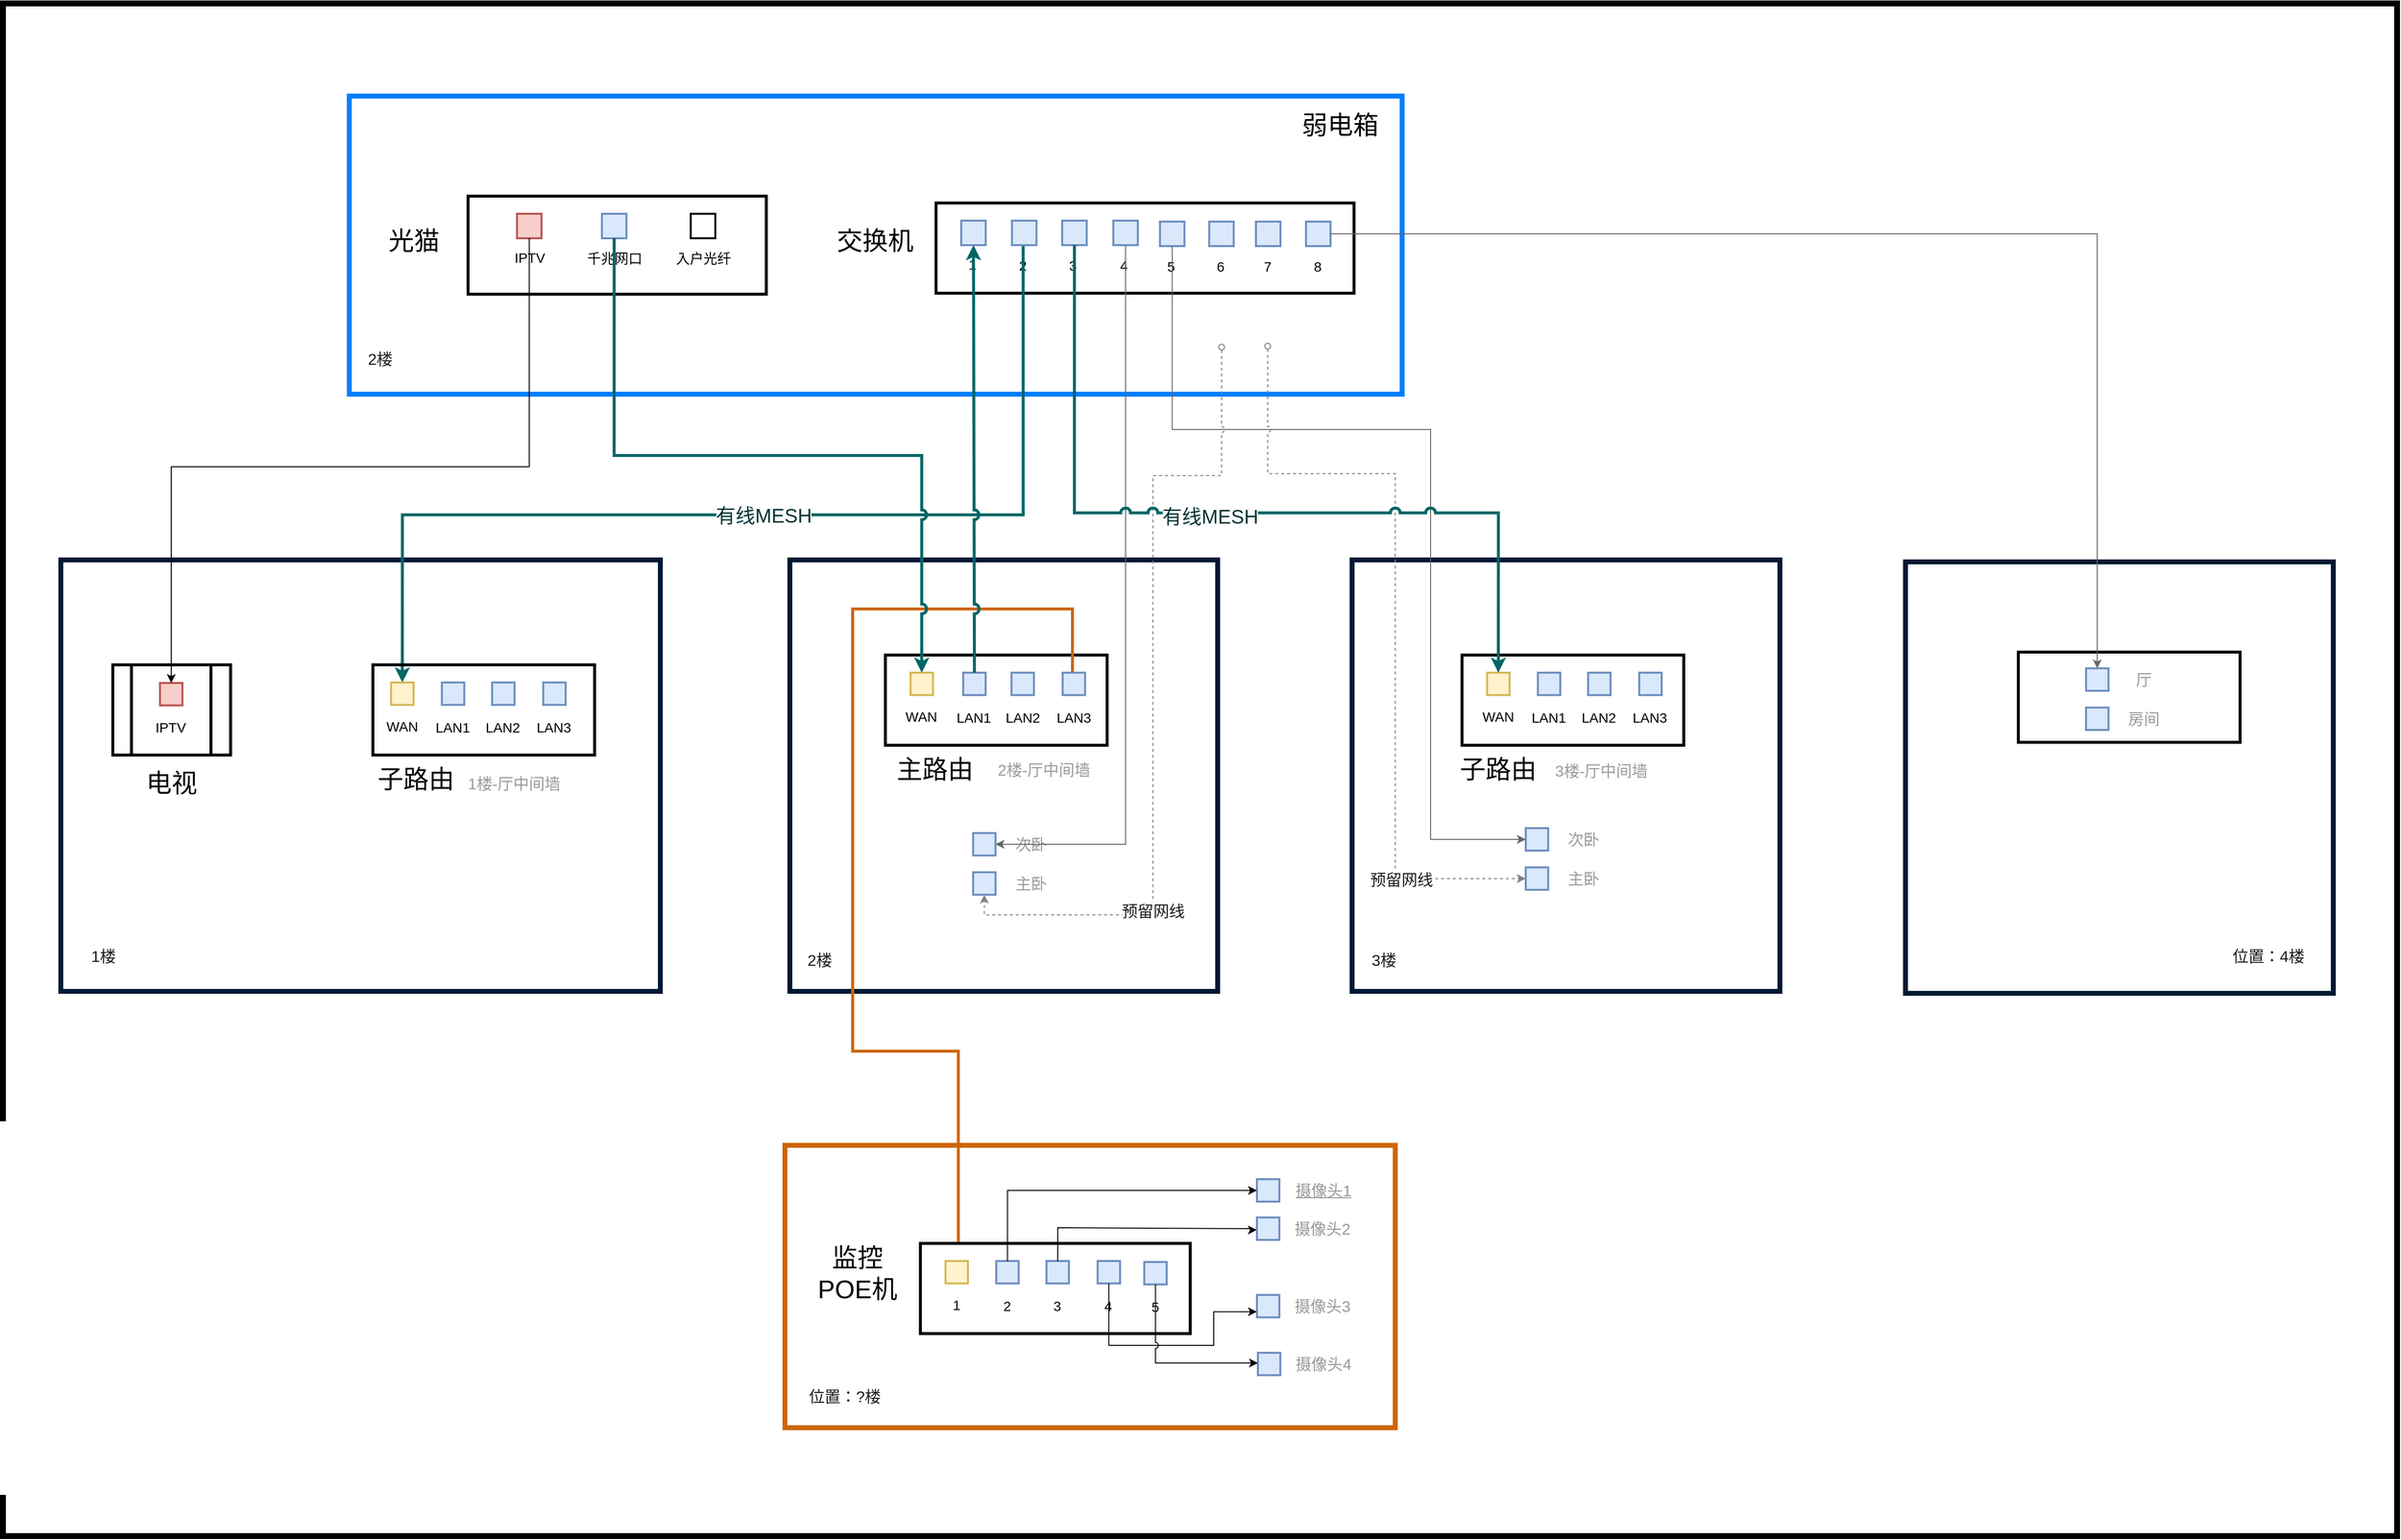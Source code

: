 <mxfile version="20.2.3" type="github">
  <diagram id="yOePpK0WHS5oM-WCneks" name="第 1 页">
    <mxGraphModel dx="2423" dy="1463" grid="0" gridSize="10" guides="1" tooltips="1" connect="1" arrows="1" fold="1" page="1" pageScale="1" pageWidth="827" pageHeight="583" background="#ffffff" math="0" shadow="0">
      <root>
        <mxCell id="0" />
        <mxCell id="1" parent="0" />
        <mxCell id="fRBaL_yvvA3dBaxHRLd4-285" value="" style="rounded=0;whiteSpace=wrap;html=1;labelBackgroundColor=none;fontSize=20;fontColor=#1A1A1A;strokeColor=#000000;strokeWidth=6;fillColor=none;" vertex="1" parent="1">
          <mxGeometry x="157" y="59.5" width="2440" height="1563" as="geometry" />
        </mxCell>
        <mxCell id="fRBaL_yvvA3dBaxHRLd4-220" value="" style="rounded=0;whiteSpace=wrap;html=1;labelBackgroundColor=none;fontSize=16;strokeColor=#CC6600;strokeWidth=5;fillColor=none;" vertex="1" parent="1">
          <mxGeometry x="954" y="1224" width="622" height="288" as="geometry" />
        </mxCell>
        <mxCell id="fRBaL_yvvA3dBaxHRLd4-265" value="" style="rounded=0;whiteSpace=wrap;html=1;labelBackgroundColor=none;fontSize=16;fontColor=#1A1A1A;strokeColor=#001933;strokeWidth=5;fillColor=none;" vertex="1" parent="1">
          <mxGeometry x="216" y="627" width="611" height="440" as="geometry" />
        </mxCell>
        <mxCell id="fRBaL_yvvA3dBaxHRLd4-22" value="" style="rounded=0;whiteSpace=wrap;html=1;container=0;strokeWidth=3;fillColor=none;" vertex="1" parent="1">
          <mxGeometry x="1056.34" y="724" width="226" height="92" as="geometry" />
        </mxCell>
        <mxCell id="fRBaL_yvvA3dBaxHRLd4-267" value="" style="rounded=0;whiteSpace=wrap;html=1;labelBackgroundColor=none;fontSize=16;fontColor=#1A1A1A;strokeColor=#001933;strokeWidth=5;fillColor=none;" vertex="1" parent="1">
          <mxGeometry x="1532" y="627" width="436" height="440" as="geometry" />
        </mxCell>
        <mxCell id="fRBaL_yvvA3dBaxHRLd4-266" value="" style="rounded=0;whiteSpace=wrap;html=1;labelBackgroundColor=none;fontSize=16;fontColor=#1A1A1A;strokeColor=#001933;strokeWidth=5;fillColor=none;" vertex="1" parent="1">
          <mxGeometry x="959" y="627" width="436" height="440" as="geometry" />
        </mxCell>
        <mxCell id="fRBaL_yvvA3dBaxHRLd4-268" value="" style="rounded=0;whiteSpace=wrap;html=1;labelBackgroundColor=none;fontSize=16;fontColor=#1A1A1A;strokeColor=#001933;strokeWidth=5;fillColor=none;" vertex="1" parent="1">
          <mxGeometry x="2096" y="629" width="436" height="440" as="geometry" />
        </mxCell>
        <mxCell id="fRBaL_yvvA3dBaxHRLd4-231" value="" style="rounded=0;whiteSpace=wrap;html=1;container=0;strokeWidth=3;fontStyle=4;fillColor=none;" vertex="1" parent="1">
          <mxGeometry x="2211" y="721" width="226" height="92" as="geometry" />
        </mxCell>
        <mxCell id="fRBaL_yvvA3dBaxHRLd4-1" value="" style="rounded=0;whiteSpace=wrap;html=1;fontSize=32;strokeWidth=5;strokeColor=#007FFF;container=0;" vertex="1" parent="1">
          <mxGeometry x="510" y="154" width="1073" height="304" as="geometry" />
        </mxCell>
        <mxCell id="fRBaL_yvvA3dBaxHRLd4-18" value="光猫" style="text;html=1;strokeColor=none;fillColor=none;align=center;verticalAlign=middle;whiteSpace=wrap;rounded=0;fontSize=26;" vertex="1" parent="1">
          <mxGeometry x="546" y="287" width="60" height="30" as="geometry" />
        </mxCell>
        <mxCell id="fRBaL_yvvA3dBaxHRLd4-19" value="" style="group;strokeWidth=3;" vertex="1" connectable="0" parent="1">
          <mxGeometry x="631" y="256" width="304" height="100" as="geometry" />
        </mxCell>
        <mxCell id="fRBaL_yvvA3dBaxHRLd4-13" value="" style="rounded=0;whiteSpace=wrap;html=1;strokeWidth=3;" vertex="1" parent="fRBaL_yvvA3dBaxHRLd4-19">
          <mxGeometry width="304" height="100" as="geometry" />
        </mxCell>
        <mxCell id="fRBaL_yvvA3dBaxHRLd4-17" value="" style="group" vertex="1" connectable="0" parent="fRBaL_yvvA3dBaxHRLd4-19">
          <mxGeometry x="18.56" y="18" width="87.65" height="65" as="geometry" />
        </mxCell>
        <mxCell id="fRBaL_yvvA3dBaxHRLd4-2" value="" style="whiteSpace=wrap;html=1;aspect=fixed;fillColor=#f8cecc;strokeColor=#b85450;strokeWidth=2;" vertex="1" parent="fRBaL_yvvA3dBaxHRLd4-17">
          <mxGeometry x="31.326" width="25" height="25" as="geometry" />
        </mxCell>
        <mxCell id="fRBaL_yvvA3dBaxHRLd4-4" value="&lt;font style=&quot;font-size: 14px;&quot;&gt;IPTV&lt;/font&gt;" style="text;html=1;strokeColor=none;fillColor=none;align=center;verticalAlign=middle;whiteSpace=wrap;rounded=0;" vertex="1" parent="fRBaL_yvvA3dBaxHRLd4-17">
          <mxGeometry y="25" width="87.65" height="40" as="geometry" />
        </mxCell>
        <mxCell id="fRBaL_yvvA3dBaxHRLd4-16" value="" style="group" vertex="1" connectable="0" parent="fRBaL_yvvA3dBaxHRLd4-19">
          <mxGeometry x="98.56" y="18" width="100.74" height="66" as="geometry" />
        </mxCell>
        <mxCell id="fRBaL_yvvA3dBaxHRLd4-5" value="&lt;font style=&quot;font-size: 14px;&quot;&gt;千兆网口&lt;/font&gt;" style="text;html=1;strokeColor=none;fillColor=none;align=center;verticalAlign=middle;whiteSpace=wrap;rounded=0;" vertex="1" parent="fRBaL_yvvA3dBaxHRLd4-16">
          <mxGeometry y="26" width="100.74" height="40" as="geometry" />
        </mxCell>
        <mxCell id="fRBaL_yvvA3dBaxHRLd4-3" value="" style="whiteSpace=wrap;html=1;aspect=fixed;fillColor=#dae8fc;strokeColor=#6c8ebf;strokeWidth=2;" vertex="1" parent="fRBaL_yvvA3dBaxHRLd4-16">
          <mxGeometry x="37.867" width="25" height="25" as="geometry" />
        </mxCell>
        <mxCell id="fRBaL_yvvA3dBaxHRLd4-15" value="" style="group" vertex="1" connectable="0" parent="fRBaL_yvvA3dBaxHRLd4-19">
          <mxGeometry x="193.56" y="18" width="91.87" height="69" as="geometry" />
        </mxCell>
        <mxCell id="fRBaL_yvvA3dBaxHRLd4-7" value="" style="whiteSpace=wrap;html=1;aspect=fixed;strokeWidth=2;" vertex="1" parent="fRBaL_yvvA3dBaxHRLd4-15">
          <mxGeometry x="33.439" width="25" height="25" as="geometry" />
        </mxCell>
        <mxCell id="fRBaL_yvvA3dBaxHRLd4-8" value="&lt;font style=&quot;font-size: 14px;&quot;&gt;入户光纤&lt;/font&gt;" style="text;html=1;strokeColor=none;fillColor=none;align=center;verticalAlign=middle;whiteSpace=wrap;rounded=0;" vertex="1" parent="fRBaL_yvvA3dBaxHRLd4-15">
          <mxGeometry y="26" width="91.87" height="40" as="geometry" />
        </mxCell>
        <mxCell id="fRBaL_yvvA3dBaxHRLd4-67" value="弱电箱" style="text;html=1;strokeColor=none;fillColor=none;align=center;verticalAlign=middle;whiteSpace=wrap;rounded=0;fontSize=26;" vertex="1" parent="1">
          <mxGeometry x="1475" y="169" width="90" height="30" as="geometry" />
        </mxCell>
        <mxCell id="fRBaL_yvvA3dBaxHRLd4-85" value="" style="group" vertex="1" connectable="0" parent="1">
          <mxGeometry x="269" y="734" width="120" height="92" as="geometry" />
        </mxCell>
        <mxCell id="fRBaL_yvvA3dBaxHRLd4-69" value="" style="rounded=0;whiteSpace=wrap;html=1;container=0;strokeWidth=3;fillColor=none;" vertex="1" parent="fRBaL_yvvA3dBaxHRLd4-85">
          <mxGeometry width="120" height="92" as="geometry" />
        </mxCell>
        <mxCell id="fRBaL_yvvA3dBaxHRLd4-83" value="" style="rounded=0;whiteSpace=wrap;html=1;container=0;strokeWidth=3;fillColor=none;" vertex="1" parent="fRBaL_yvvA3dBaxHRLd4-85">
          <mxGeometry x="19" width="81" height="92" as="geometry" />
        </mxCell>
        <mxCell id="fRBaL_yvvA3dBaxHRLd4-70" value="" style="group" vertex="1" connectable="0" parent="fRBaL_yvvA3dBaxHRLd4-85">
          <mxGeometry x="34.457" y="18.5" width="50.086" height="65" as="geometry" />
        </mxCell>
        <mxCell id="fRBaL_yvvA3dBaxHRLd4-71" value="" style="whiteSpace=wrap;html=1;aspect=fixed;fillColor=#f8cecc;strokeColor=#b85450;strokeWidth=2;" vertex="1" parent="fRBaL_yvvA3dBaxHRLd4-70">
          <mxGeometry x="13.613" width="22.862" height="22.862" as="geometry" />
        </mxCell>
        <mxCell id="fRBaL_yvvA3dBaxHRLd4-72" value="&lt;font style=&quot;font-size: 14px;&quot;&gt;IPTV&lt;/font&gt;" style="text;html=1;strokeColor=none;fillColor=none;align=center;verticalAlign=middle;whiteSpace=wrap;rounded=0;" vertex="1" parent="fRBaL_yvvA3dBaxHRLd4-70">
          <mxGeometry y="25" width="50.086" height="40" as="geometry" />
        </mxCell>
        <mxCell id="fRBaL_yvvA3dBaxHRLd4-87" value="电视" style="text;html=1;strokeColor=none;fillColor=none;align=center;verticalAlign=middle;whiteSpace=wrap;rounded=0;fontSize=26;" vertex="1" parent="1">
          <mxGeometry x="284" y="840" width="90" height="30" as="geometry" />
        </mxCell>
        <mxCell id="fRBaL_yvvA3dBaxHRLd4-89" value="主路由" style="text;html=1;strokeColor=none;fillColor=none;align=center;verticalAlign=middle;whiteSpace=wrap;rounded=0;fontSize=26;" vertex="1" parent="1">
          <mxGeometry x="1062" y="826" width="90" height="30" as="geometry" />
        </mxCell>
        <mxCell id="fRBaL_yvvA3dBaxHRLd4-90" value="2楼-厅中间墙" style="text;html=1;strokeColor=none;fillColor=none;align=center;verticalAlign=middle;whiteSpace=wrap;rounded=0;fontSize=16;fontColor=#999999;" vertex="1" parent="1">
          <mxGeometry x="1162.6" y="826" width="110" height="30" as="geometry" />
        </mxCell>
        <mxCell id="fRBaL_yvvA3dBaxHRLd4-139" value="2楼" style="text;fontSize=16;fontColor=#1A1A1A;verticalAlign=middle;align=left;whiteSpace=wrap;html=1;labelBackgroundColor=none;" vertex="1" parent="1">
          <mxGeometry x="975.005" y="1014" width="106" height="41" as="geometry" />
        </mxCell>
        <mxCell id="fRBaL_yvvA3dBaxHRLd4-145" value="1楼" style="text;fontSize=16;fontColor=#1A1A1A;verticalAlign=middle;align=left;whiteSpace=wrap;html=1;labelBackgroundColor=none;" vertex="1" parent="1">
          <mxGeometry x="244.995" y="1010" width="106" height="41" as="geometry" />
        </mxCell>
        <mxCell id="fRBaL_yvvA3dBaxHRLd4-146" value="位置：4楼" style="text;fontSize=16;fontColor=#1A1A1A;verticalAlign=middle;align=center;whiteSpace=wrap;html=1;labelBackgroundColor=none;" vertex="1" parent="1">
          <mxGeometry x="2412.995" y="1010" width="106" height="41" as="geometry" />
        </mxCell>
        <mxCell id="fRBaL_yvvA3dBaxHRLd4-148" value="" style="group" vertex="1" connectable="0" parent="1">
          <mxGeometry x="1145.76" y="902" width="84.0" height="70" as="geometry" />
        </mxCell>
        <mxCell id="fRBaL_yvvA3dBaxHRLd4-141" value="" style="group" vertex="1" connectable="0" parent="fRBaL_yvvA3dBaxHRLd4-148">
          <mxGeometry width="84.0" height="30" as="geometry" />
        </mxCell>
        <mxCell id="fRBaL_yvvA3dBaxHRLd4-91" value="次卧" style="text;html=1;strokeColor=none;fillColor=none;align=center;verticalAlign=middle;whiteSpace=wrap;rounded=0;fontSize=16;fontColor=#999999;" vertex="1" parent="fRBaL_yvvA3dBaxHRLd4-141">
          <mxGeometry x="34.0" width="50" height="30" as="geometry" />
        </mxCell>
        <mxCell id="fRBaL_yvvA3dBaxHRLd4-93" value="" style="whiteSpace=wrap;html=1;aspect=fixed;fillColor=#dae8fc;strokeColor=#6c8ebf;strokeWidth=2;" vertex="1" parent="fRBaL_yvvA3dBaxHRLd4-141">
          <mxGeometry y="3.57" width="22.862" height="22.862" as="geometry" />
        </mxCell>
        <mxCell id="fRBaL_yvvA3dBaxHRLd4-142" value="" style="group" vertex="1" connectable="0" parent="fRBaL_yvvA3dBaxHRLd4-148">
          <mxGeometry y="40" width="84.0" height="30" as="geometry" />
        </mxCell>
        <mxCell id="fRBaL_yvvA3dBaxHRLd4-143" value="主卧" style="text;html=1;strokeColor=none;fillColor=none;align=center;verticalAlign=middle;whiteSpace=wrap;rounded=0;fontSize=16;fontColor=#999999;" vertex="1" parent="fRBaL_yvvA3dBaxHRLd4-142">
          <mxGeometry x="34.0" width="50" height="30" as="geometry" />
        </mxCell>
        <mxCell id="fRBaL_yvvA3dBaxHRLd4-144" value="" style="whiteSpace=wrap;html=1;aspect=fixed;fillColor=#dae8fc;strokeColor=#6c8ebf;strokeWidth=2;" vertex="1" parent="fRBaL_yvvA3dBaxHRLd4-142">
          <mxGeometry y="3.57" width="22.862" height="22.862" as="geometry" />
        </mxCell>
        <mxCell id="fRBaL_yvvA3dBaxHRLd4-149" value="" style="group" vertex="1" connectable="0" parent="1">
          <mxGeometry x="1709.0" y="897" width="84.0" height="70" as="geometry" />
        </mxCell>
        <mxCell id="fRBaL_yvvA3dBaxHRLd4-150" value="" style="group" vertex="1" connectable="0" parent="fRBaL_yvvA3dBaxHRLd4-149">
          <mxGeometry width="84.0" height="30" as="geometry" />
        </mxCell>
        <mxCell id="fRBaL_yvvA3dBaxHRLd4-151" value="次卧" style="text;html=1;strokeColor=none;fillColor=none;align=center;verticalAlign=middle;whiteSpace=wrap;rounded=0;fontSize=16;fontColor=#999999;" vertex="1" parent="fRBaL_yvvA3dBaxHRLd4-150">
          <mxGeometry x="34.0" width="50" height="30" as="geometry" />
        </mxCell>
        <mxCell id="fRBaL_yvvA3dBaxHRLd4-152" value="" style="whiteSpace=wrap;html=1;aspect=fixed;fillColor=#dae8fc;strokeColor=#6c8ebf;strokeWidth=2;" vertex="1" parent="fRBaL_yvvA3dBaxHRLd4-150">
          <mxGeometry y="3.57" width="22.862" height="22.862" as="geometry" />
        </mxCell>
        <mxCell id="fRBaL_yvvA3dBaxHRLd4-153" value="" style="group" vertex="1" connectable="0" parent="fRBaL_yvvA3dBaxHRLd4-149">
          <mxGeometry y="40" width="84.0" height="30" as="geometry" />
        </mxCell>
        <mxCell id="fRBaL_yvvA3dBaxHRLd4-154" value="主卧" style="text;html=1;strokeColor=none;fillColor=none;align=center;verticalAlign=middle;whiteSpace=wrap;rounded=0;fontSize=16;fontColor=#999999;" vertex="1" parent="fRBaL_yvvA3dBaxHRLd4-153">
          <mxGeometry x="34.0" width="50" height="30" as="geometry" />
        </mxCell>
        <mxCell id="fRBaL_yvvA3dBaxHRLd4-155" value="" style="whiteSpace=wrap;html=1;aspect=fixed;fillColor=#dae8fc;strokeColor=#6c8ebf;strokeWidth=2;" vertex="1" parent="fRBaL_yvvA3dBaxHRLd4-153">
          <mxGeometry y="3.57" width="22.862" height="22.862" as="geometry" />
        </mxCell>
        <mxCell id="fRBaL_yvvA3dBaxHRLd4-160" value="2楼" style="text;fontSize=16;fontColor=#1A1A1A;verticalAlign=middle;align=left;whiteSpace=wrap;html=1;labelBackgroundColor=none;" vertex="1" parent="1">
          <mxGeometry x="526.995" y="401" width="106" height="41" as="geometry" />
        </mxCell>
        <mxCell id="fRBaL_yvvA3dBaxHRLd4-44" value="" style="rounded=0;whiteSpace=wrap;html=1;container=0;strokeWidth=3;fillColor=none;" vertex="1" parent="1">
          <mxGeometry x="1108" y="263" width="426" height="92" as="geometry" />
        </mxCell>
        <mxCell id="fRBaL_yvvA3dBaxHRLd4-45" value="" style="group" vertex="1" connectable="0" parent="1">
          <mxGeometry x="1120.007" y="281" width="50.086" height="65" as="geometry" />
        </mxCell>
        <mxCell id="fRBaL_yvvA3dBaxHRLd4-46" value="" style="whiteSpace=wrap;html=1;aspect=fixed;fillColor=#dae8fc;strokeColor=#6c8ebf;strokeWidth=2;" vertex="1" parent="fRBaL_yvvA3dBaxHRLd4-45">
          <mxGeometry x="13.613" width="25" height="25" as="geometry" />
        </mxCell>
        <mxCell id="fRBaL_yvvA3dBaxHRLd4-47" value="&lt;font style=&quot;font-size: 14px;&quot;&gt;1&lt;/font&gt;" style="text;html=1;strokeColor=none;fillColor=none;align=center;verticalAlign=middle;whiteSpace=wrap;rounded=0;" vertex="1" parent="fRBaL_yvvA3dBaxHRLd4-45">
          <mxGeometry y="25" width="50.086" height="40" as="geometry" />
        </mxCell>
        <mxCell id="fRBaL_yvvA3dBaxHRLd4-48" value="" style="group" vertex="1" connectable="0" parent="1">
          <mxGeometry x="1172.132" y="281" width="49.254" height="66" as="geometry" />
        </mxCell>
        <mxCell id="fRBaL_yvvA3dBaxHRLd4-49" value="&lt;font style=&quot;font-size: 14px;&quot;&gt;2&lt;/font&gt;" style="text;html=1;strokeColor=none;fillColor=none;align=center;verticalAlign=middle;whiteSpace=wrap;rounded=0;" vertex="1" parent="fRBaL_yvvA3dBaxHRLd4-48">
          <mxGeometry y="26" width="49.254" height="40" as="geometry" />
        </mxCell>
        <mxCell id="fRBaL_yvvA3dBaxHRLd4-50" value="" style="whiteSpace=wrap;html=1;aspect=fixed;fillColor=#dae8fc;strokeColor=#6c8ebf;strokeWidth=2;" vertex="1" parent="fRBaL_yvvA3dBaxHRLd4-48">
          <mxGeometry x="13.193" width="25" height="25" as="geometry" />
        </mxCell>
        <mxCell id="fRBaL_yvvA3dBaxHRLd4-51" value="" style="group" vertex="1" connectable="0" parent="1">
          <mxGeometry x="1223.342" y="281" width="49.254" height="66" as="geometry" />
        </mxCell>
        <mxCell id="fRBaL_yvvA3dBaxHRLd4-52" value="&lt;font style=&quot;font-size: 14px;&quot;&gt;3&lt;/font&gt;" style="text;html=1;strokeColor=none;fillColor=none;align=center;verticalAlign=middle;whiteSpace=wrap;rounded=0;" vertex="1" parent="fRBaL_yvvA3dBaxHRLd4-51">
          <mxGeometry y="26" width="49.254" height="40" as="geometry" />
        </mxCell>
        <mxCell id="fRBaL_yvvA3dBaxHRLd4-53" value="" style="whiteSpace=wrap;html=1;aspect=fixed;fillColor=#dae8fc;strokeColor=#6c8ebf;strokeWidth=2;" vertex="1" parent="fRBaL_yvvA3dBaxHRLd4-51">
          <mxGeometry x="13.193" width="25" height="25" as="geometry" />
        </mxCell>
        <mxCell id="fRBaL_yvvA3dBaxHRLd4-54" value="" style="group" vertex="1" connectable="0" parent="1">
          <mxGeometry x="1275.467" y="281" width="49.254" height="66" as="geometry" />
        </mxCell>
        <mxCell id="fRBaL_yvvA3dBaxHRLd4-55" value="&lt;font style=&quot;font-size: 14px;&quot;&gt;4&lt;/font&gt;" style="text;html=1;strokeColor=none;fillColor=none;align=center;verticalAlign=middle;whiteSpace=wrap;rounded=0;" vertex="1" parent="fRBaL_yvvA3dBaxHRLd4-54">
          <mxGeometry y="26" width="49.254" height="40" as="geometry" />
        </mxCell>
        <mxCell id="fRBaL_yvvA3dBaxHRLd4-56" value="" style="whiteSpace=wrap;html=1;aspect=fixed;fillColor=#dae8fc;strokeColor=#6c8ebf;strokeWidth=2;" vertex="1" parent="fRBaL_yvvA3dBaxHRLd4-54">
          <mxGeometry x="13.193" width="25" height="25" as="geometry" />
        </mxCell>
        <mxCell id="fRBaL_yvvA3dBaxHRLd4-58" value="" style="group" vertex="1" connectable="0" parent="1">
          <mxGeometry x="1322.997" y="282" width="49.254" height="66" as="geometry" />
        </mxCell>
        <mxCell id="fRBaL_yvvA3dBaxHRLd4-59" value="&lt;font style=&quot;font-size: 14px;&quot;&gt;5&lt;/font&gt;" style="text;html=1;strokeColor=none;fillColor=none;align=center;verticalAlign=middle;whiteSpace=wrap;rounded=0;" vertex="1" parent="fRBaL_yvvA3dBaxHRLd4-58">
          <mxGeometry y="26" width="49.254" height="40" as="geometry" />
        </mxCell>
        <mxCell id="fRBaL_yvvA3dBaxHRLd4-60" value="" style="whiteSpace=wrap;html=1;aspect=fixed;fillColor=#dae8fc;strokeColor=#6c8ebf;strokeWidth=2;" vertex="1" parent="fRBaL_yvvA3dBaxHRLd4-58">
          <mxGeometry x="13.193" width="25" height="25" as="geometry" />
        </mxCell>
        <mxCell id="fRBaL_yvvA3dBaxHRLd4-216" value="位置：?楼" style="text;fontSize=16;fontColor=#1A1A1A;verticalAlign=middle;align=center;whiteSpace=wrap;html=1;labelBackgroundColor=none;" vertex="1" parent="1">
          <mxGeometry x="962.345" y="1459" width="106" height="41" as="geometry" />
        </mxCell>
        <mxCell id="fRBaL_yvvA3dBaxHRLd4-217" style="edgeStyle=orthogonalEdgeStyle;rounded=0;orthogonalLoop=1;jettySize=auto;html=1;exitX=0.5;exitY=1;exitDx=0;exitDy=0;entryX=0.5;entryY=0;entryDx=0;entryDy=0;fontSize=16;fontColor=#1A1A1A;jumpStyle=arc;" edge="1" parent="1" source="fRBaL_yvvA3dBaxHRLd4-2" target="fRBaL_yvvA3dBaxHRLd4-71">
          <mxGeometry relative="1" as="geometry">
            <Array as="points">
              <mxPoint x="693" y="532" />
              <mxPoint x="329" y="532" />
            </Array>
          </mxGeometry>
        </mxCell>
        <mxCell id="fRBaL_yvvA3dBaxHRLd4-221" value="3楼-厅中间墙" style="text;html=1;strokeColor=none;fillColor=none;align=center;verticalAlign=middle;whiteSpace=wrap;rounded=0;fontSize=16;fontColor=#999999;" vertex="1" parent="1">
          <mxGeometry x="1731" y="827" width="110" height="30" as="geometry" />
        </mxCell>
        <mxCell id="fRBaL_yvvA3dBaxHRLd4-222" value="1楼-厅中间墙" style="text;html=1;strokeColor=none;fillColor=none;align=center;verticalAlign=middle;whiteSpace=wrap;rounded=0;fontSize=16;fontColor=#999999;" vertex="1" parent="1">
          <mxGeometry x="623" y="840" width="110" height="30" as="geometry" />
        </mxCell>
        <mxCell id="fRBaL_yvvA3dBaxHRLd4-213" value="" style="group" vertex="1" connectable="0" parent="1">
          <mxGeometry x="1372.327" y="282" width="52.312" height="66" as="geometry" />
        </mxCell>
        <mxCell id="fRBaL_yvvA3dBaxHRLd4-214" value="&lt;font style=&quot;font-size: 14px;&quot;&gt;6&lt;/font&gt;" style="text;html=1;strokeColor=none;fillColor=none;align=center;verticalAlign=middle;whiteSpace=wrap;rounded=0;" vertex="1" parent="fRBaL_yvvA3dBaxHRLd4-213">
          <mxGeometry y="26" width="52.312" height="40" as="geometry" />
        </mxCell>
        <mxCell id="fRBaL_yvvA3dBaxHRLd4-215" value="" style="whiteSpace=wrap;html=1;aspect=fixed;fillColor=#dae8fc;strokeColor=#6c8ebf;strokeWidth=2;" vertex="1" parent="fRBaL_yvvA3dBaxHRLd4-213">
          <mxGeometry x="14.012" width="25" height="25" as="geometry" />
        </mxCell>
        <mxCell id="fRBaL_yvvA3dBaxHRLd4-223" value="" style="group" vertex="1" connectable="0" parent="1">
          <mxGeometry x="1419.997" y="282" width="52.312" height="66" as="geometry" />
        </mxCell>
        <mxCell id="fRBaL_yvvA3dBaxHRLd4-224" value="&lt;font style=&quot;font-size: 14px;&quot;&gt;7&lt;/font&gt;" style="text;html=1;strokeColor=none;fillColor=none;align=center;verticalAlign=middle;whiteSpace=wrap;rounded=0;" vertex="1" parent="fRBaL_yvvA3dBaxHRLd4-223">
          <mxGeometry y="26" width="52.312" height="40" as="geometry" />
        </mxCell>
        <mxCell id="fRBaL_yvvA3dBaxHRLd4-225" value="" style="whiteSpace=wrap;html=1;aspect=fixed;fillColor=#dae8fc;strokeColor=#6c8ebf;strokeWidth=2;" vertex="1" parent="fRBaL_yvvA3dBaxHRLd4-223">
          <mxGeometry x="14.012" width="25" height="25" as="geometry" />
        </mxCell>
        <mxCell id="fRBaL_yvvA3dBaxHRLd4-226" value="" style="group" vertex="1" connectable="0" parent="1">
          <mxGeometry x="1470.997" y="282" width="52.312" height="66" as="geometry" />
        </mxCell>
        <mxCell id="fRBaL_yvvA3dBaxHRLd4-227" value="&lt;font style=&quot;font-size: 14px;&quot;&gt;8&lt;/font&gt;" style="text;html=1;strokeColor=none;fillColor=none;align=center;verticalAlign=middle;whiteSpace=wrap;rounded=0;" vertex="1" parent="fRBaL_yvvA3dBaxHRLd4-226">
          <mxGeometry y="26" width="52.312" height="40" as="geometry" />
        </mxCell>
        <mxCell id="fRBaL_yvvA3dBaxHRLd4-228" value="" style="whiteSpace=wrap;html=1;aspect=fixed;fillColor=#dae8fc;strokeColor=#6c8ebf;strokeWidth=2;" vertex="1" parent="fRBaL_yvvA3dBaxHRLd4-226">
          <mxGeometry x="14.012" width="25" height="25" as="geometry" />
        </mxCell>
        <mxCell id="fRBaL_yvvA3dBaxHRLd4-66" value="交换机" style="text;html=1;strokeColor=none;fillColor=none;align=center;verticalAlign=middle;whiteSpace=wrap;rounded=0;fontSize=26;" vertex="1" parent="1">
          <mxGeometry x="1001" y="287" width="90" height="30" as="geometry" />
        </mxCell>
        <mxCell id="fRBaL_yvvA3dBaxHRLd4-253" value="3楼" style="text;fontSize=16;fontColor=#1A1A1A;verticalAlign=middle;align=left;whiteSpace=wrap;html=1;labelBackgroundColor=none;" vertex="1" parent="1">
          <mxGeometry x="1550.005" y="1014" width="106" height="41" as="geometry" />
        </mxCell>
        <mxCell id="fRBaL_yvvA3dBaxHRLd4-256" value="" style="group" vertex="1" connectable="0" parent="1">
          <mxGeometry x="2280.0" y="734" width="84.0" height="70" as="geometry" />
        </mxCell>
        <mxCell id="fRBaL_yvvA3dBaxHRLd4-257" value="" style="group" vertex="1" connectable="0" parent="fRBaL_yvvA3dBaxHRLd4-256">
          <mxGeometry width="84.0" height="30" as="geometry" />
        </mxCell>
        <mxCell id="fRBaL_yvvA3dBaxHRLd4-258" value="厅" style="text;html=1;strokeColor=none;fillColor=none;align=center;verticalAlign=middle;whiteSpace=wrap;rounded=0;fontSize=16;fontColor=#999999;" vertex="1" parent="fRBaL_yvvA3dBaxHRLd4-257">
          <mxGeometry x="34.0" width="50" height="30" as="geometry" />
        </mxCell>
        <mxCell id="fRBaL_yvvA3dBaxHRLd4-259" value="" style="whiteSpace=wrap;html=1;aspect=fixed;fillColor=#dae8fc;strokeColor=#6c8ebf;strokeWidth=2;" vertex="1" parent="fRBaL_yvvA3dBaxHRLd4-257">
          <mxGeometry y="3.57" width="22.862" height="22.862" as="geometry" />
        </mxCell>
        <mxCell id="fRBaL_yvvA3dBaxHRLd4-260" value="" style="group" vertex="1" connectable="0" parent="fRBaL_yvvA3dBaxHRLd4-256">
          <mxGeometry y="40" width="84.0" height="30" as="geometry" />
        </mxCell>
        <mxCell id="fRBaL_yvvA3dBaxHRLd4-261" value="房间" style="text;html=1;strokeColor=none;fillColor=none;align=center;verticalAlign=middle;whiteSpace=wrap;rounded=0;fontSize=16;fontColor=#999999;" vertex="1" parent="fRBaL_yvvA3dBaxHRLd4-260">
          <mxGeometry x="34.0" width="50" height="30" as="geometry" />
        </mxCell>
        <mxCell id="fRBaL_yvvA3dBaxHRLd4-262" value="" style="whiteSpace=wrap;html=1;aspect=fixed;fillColor=#dae8fc;strokeColor=#6c8ebf;strokeWidth=2;" vertex="1" parent="fRBaL_yvvA3dBaxHRLd4-260">
          <mxGeometry y="3.57" width="22.862" height="22.862" as="geometry" />
        </mxCell>
        <mxCell id="fRBaL_yvvA3dBaxHRLd4-273" value="&lt;font color=&quot;#003333&quot; style=&quot;font-size: 20px;&quot;&gt;有线MESH&lt;/font&gt;" style="edgeStyle=orthogonalEdgeStyle;rounded=0;orthogonalLoop=1;jettySize=auto;html=1;entryX=0.5;entryY=0;entryDx=0;entryDy=0;fontSize=16;fontColor=#1A1A1A;exitX=0.5;exitY=0;exitDx=0;exitDy=0;strokeWidth=3;strokeColor=#006666;" edge="1" parent="1" source="fRBaL_yvvA3dBaxHRLd4-49" target="fRBaL_yvvA3dBaxHRLd4-104">
          <mxGeometry relative="1" as="geometry">
            <Array as="points">
              <mxPoint x="1197" y="581" />
              <mxPoint x="564" y="581" />
            </Array>
          </mxGeometry>
        </mxCell>
        <mxCell id="fRBaL_yvvA3dBaxHRLd4-134" value="子路由" style="text;html=1;strokeColor=none;fillColor=none;align=center;verticalAlign=middle;whiteSpace=wrap;rounded=0;fontSize=26;" vertex="1" parent="1">
          <mxGeometry x="1636" y="826" width="90" height="30" as="geometry" />
        </mxCell>
        <mxCell id="fRBaL_yvvA3dBaxHRLd4-115" value="子路由" style="text;html=1;strokeColor=none;fillColor=none;align=center;verticalAlign=middle;whiteSpace=wrap;rounded=0;fontSize=26;" vertex="1" parent="1">
          <mxGeometry x="533" y="836" width="90" height="30" as="geometry" />
        </mxCell>
        <mxCell id="fRBaL_yvvA3dBaxHRLd4-286" style="edgeStyle=orthogonalEdgeStyle;rounded=0;orthogonalLoop=1;jettySize=auto;html=1;exitX=0.5;exitY=1;exitDx=0;exitDy=0;fontSize=20;fontColor=#1A1A1A;strokeColor=#666666;" edge="1" parent="1" source="fRBaL_yvvA3dBaxHRLd4-56" target="fRBaL_yvvA3dBaxHRLd4-93">
          <mxGeometry relative="1" as="geometry">
            <mxPoint x="1168" y="920" as="targetPoint" />
            <Array as="points">
              <mxPoint x="1301" y="917" />
            </Array>
          </mxGeometry>
        </mxCell>
        <mxCell id="fRBaL_yvvA3dBaxHRLd4-288" style="edgeStyle=orthogonalEdgeStyle;rounded=0;orthogonalLoop=1;jettySize=auto;html=1;exitX=0.5;exitY=1;exitDx=0;exitDy=0;entryX=0;entryY=0.5;entryDx=0;entryDy=0;fontSize=20;fontColor=#1A1A1A;strokeColor=#666666;jumpStyle=arc;" edge="1" parent="1" source="fRBaL_yvvA3dBaxHRLd4-60" target="fRBaL_yvvA3dBaxHRLd4-152">
          <mxGeometry relative="1" as="geometry">
            <Array as="points">
              <mxPoint x="1349" y="494" />
              <mxPoint x="1612" y="494" />
              <mxPoint x="1612" y="912" />
            </Array>
          </mxGeometry>
        </mxCell>
        <mxCell id="fRBaL_yvvA3dBaxHRLd4-293" style="edgeStyle=orthogonalEdgeStyle;rounded=0;orthogonalLoop=1;jettySize=auto;html=1;exitX=1;exitY=0.5;exitDx=0;exitDy=0;entryX=0.5;entryY=0;entryDx=0;entryDy=0;fontSize=20;fontColor=#1A1A1A;strokeColor=#666666;jumpStyle=arc;" edge="1" parent="1" source="fRBaL_yvvA3dBaxHRLd4-228" target="fRBaL_yvvA3dBaxHRLd4-259">
          <mxGeometry relative="1" as="geometry" />
        </mxCell>
        <mxCell id="fRBaL_yvvA3dBaxHRLd4-294" style="edgeStyle=orthogonalEdgeStyle;rounded=0;orthogonalLoop=1;jettySize=auto;html=1;exitX=0.5;exitY=0;exitDx=0;exitDy=0;fontSize=20;fontColor=#1A1A1A;strokeColor=#CC6600;jumpStyle=arc;strokeWidth=3;" edge="1" parent="1" source="fRBaL_yvvA3dBaxHRLd4-40">
          <mxGeometry relative="1" as="geometry">
            <mxPoint x="1130.727" y="1340.545" as="targetPoint" />
            <Array as="points">
              <mxPoint x="1247" y="742" />
              <mxPoint x="1247" y="677" />
              <mxPoint x="1023" y="677" />
              <mxPoint x="1023" y="1128" />
              <mxPoint x="1131" y="1128" />
            </Array>
          </mxGeometry>
        </mxCell>
        <mxCell id="fRBaL_yvvA3dBaxHRLd4-296" style="edgeStyle=orthogonalEdgeStyle;rounded=0;orthogonalLoop=1;jettySize=auto;html=1;entryX=0.5;entryY=1;entryDx=0;entryDy=0;fontSize=20;fontColor=#1A1A1A;strokeColor=#808080;dashed=1;startArrow=oval;startFill=0;jumpStyle=arc;" edge="1" parent="1" target="fRBaL_yvvA3dBaxHRLd4-144">
          <mxGeometry relative="1" as="geometry">
            <mxPoint x="1399" y="410" as="sourcePoint" />
            <Array as="points">
              <mxPoint x="1399" y="541" />
              <mxPoint x="1329" y="541" />
              <mxPoint x="1329" y="989" />
              <mxPoint x="1157" y="989" />
            </Array>
          </mxGeometry>
        </mxCell>
        <mxCell id="fRBaL_yvvA3dBaxHRLd4-297" value="预留网线" style="edgeLabel;html=1;align=center;verticalAlign=middle;resizable=0;points=[];fontSize=16;fontColor=#1A1A1A;" vertex="1" connectable="0" parent="fRBaL_yvvA3dBaxHRLd4-296">
          <mxGeometry x="0.037" y="1" relative="1" as="geometry">
            <mxPoint x="-1" y="209" as="offset" />
          </mxGeometry>
        </mxCell>
        <mxCell id="fRBaL_yvvA3dBaxHRLd4-33" value="" style="group" vertex="1" connectable="0" parent="1">
          <mxGeometry x="1068.347" y="742" width="50.086" height="65" as="geometry" />
        </mxCell>
        <mxCell id="fRBaL_yvvA3dBaxHRLd4-24" value="" style="whiteSpace=wrap;html=1;aspect=fixed;fillColor=#fff2cc;strokeColor=#d6b656;strokeWidth=2;" vertex="1" parent="fRBaL_yvvA3dBaxHRLd4-33">
          <mxGeometry x="13.613" width="22.862" height="22.862" as="geometry" />
        </mxCell>
        <mxCell id="fRBaL_yvvA3dBaxHRLd4-25" value="&lt;font style=&quot;font-size: 14px;&quot;&gt;WAN&lt;/font&gt;" style="text;html=1;strokeColor=none;fillColor=none;align=center;verticalAlign=middle;whiteSpace=wrap;rounded=0;" vertex="1" parent="fRBaL_yvvA3dBaxHRLd4-33">
          <mxGeometry y="25" width="50.086" height="40" as="geometry" />
        </mxCell>
        <mxCell id="fRBaL_yvvA3dBaxHRLd4-34" value="" style="group" vertex="1" connectable="0" parent="1">
          <mxGeometry x="1122.472" y="742" width="49.254" height="66" as="geometry" />
        </mxCell>
        <mxCell id="fRBaL_yvvA3dBaxHRLd4-27" value="&lt;font style=&quot;font-size: 14px;&quot;&gt;LAN1&lt;/font&gt;" style="text;html=1;strokeColor=none;fillColor=none;align=center;verticalAlign=middle;whiteSpace=wrap;rounded=0;" vertex="1" parent="fRBaL_yvvA3dBaxHRLd4-34">
          <mxGeometry y="26" width="49.254" height="40" as="geometry" />
        </mxCell>
        <mxCell id="fRBaL_yvvA3dBaxHRLd4-28" value="" style="whiteSpace=wrap;html=1;aspect=fixed;fillColor=#dae8fc;strokeColor=#6c8ebf;strokeWidth=2;" vertex="1" parent="fRBaL_yvvA3dBaxHRLd4-34">
          <mxGeometry x="13.193" width="22.862" height="22.862" as="geometry" />
        </mxCell>
        <mxCell id="fRBaL_yvvA3dBaxHRLd4-35" value="" style="group" vertex="1" connectable="0" parent="1">
          <mxGeometry x="1171.682" y="742" width="49.254" height="66" as="geometry" />
        </mxCell>
        <mxCell id="fRBaL_yvvA3dBaxHRLd4-36" value="&lt;font style=&quot;font-size: 14px;&quot;&gt;LAN2&lt;/font&gt;" style="text;html=1;strokeColor=none;fillColor=none;align=center;verticalAlign=middle;whiteSpace=wrap;rounded=0;" vertex="1" parent="fRBaL_yvvA3dBaxHRLd4-35">
          <mxGeometry y="26" width="49.254" height="40" as="geometry" />
        </mxCell>
        <mxCell id="fRBaL_yvvA3dBaxHRLd4-37" value="" style="whiteSpace=wrap;html=1;aspect=fixed;fillColor=#dae8fc;strokeColor=#6c8ebf;strokeWidth=2;" vertex="1" parent="fRBaL_yvvA3dBaxHRLd4-35">
          <mxGeometry x="13.193" width="22.862" height="22.862" as="geometry" />
        </mxCell>
        <mxCell id="fRBaL_yvvA3dBaxHRLd4-38" value="" style="group" vertex="1" connectable="0" parent="1">
          <mxGeometry x="1223.807" y="742" width="49.254" height="66" as="geometry" />
        </mxCell>
        <mxCell id="fRBaL_yvvA3dBaxHRLd4-39" value="&lt;font style=&quot;font-size: 14px;&quot;&gt;LAN3&lt;/font&gt;" style="text;html=1;strokeColor=none;fillColor=none;align=center;verticalAlign=middle;whiteSpace=wrap;rounded=0;" vertex="1" parent="fRBaL_yvvA3dBaxHRLd4-38">
          <mxGeometry y="26" width="49.254" height="40" as="geometry" />
        </mxCell>
        <mxCell id="fRBaL_yvvA3dBaxHRLd4-40" value="" style="whiteSpace=wrap;html=1;aspect=fixed;fillColor=#dae8fc;strokeColor=#6c8ebf;strokeWidth=2;" vertex="1" parent="fRBaL_yvvA3dBaxHRLd4-38">
          <mxGeometry x="13.193" width="22.862" height="22.862" as="geometry" />
        </mxCell>
        <mxCell id="fRBaL_yvvA3dBaxHRLd4-270" style="edgeStyle=orthogonalEdgeStyle;rounded=0;orthogonalLoop=1;jettySize=auto;html=1;exitX=0.5;exitY=1;exitDx=0;exitDy=0;entryX=0.5;entryY=0;entryDx=0;entryDy=0;fontSize=16;fontColor=#1A1A1A;strokeWidth=3;strokeColor=#006666;jumpStyle=arc;" edge="1" parent="1" source="fRBaL_yvvA3dBaxHRLd4-3" target="fRBaL_yvvA3dBaxHRLd4-24">
          <mxGeometry relative="1" as="geometry" />
        </mxCell>
        <mxCell id="fRBaL_yvvA3dBaxHRLd4-289" style="edgeStyle=orthogonalEdgeStyle;rounded=0;orthogonalLoop=1;jettySize=auto;html=1;exitX=0.5;exitY=0;exitDx=0;exitDy=0;entryX=0.5;entryY=1;entryDx=0;entryDy=0;fontSize=20;fontColor=#1A1A1A;strokeColor=#006666;strokeWidth=3;jumpStyle=arc;" edge="1" parent="1" source="fRBaL_yvvA3dBaxHRLd4-28" target="fRBaL_yvvA3dBaxHRLd4-46">
          <mxGeometry relative="1" as="geometry">
            <Array as="points">
              <mxPoint x="1146" y="742" />
            </Array>
          </mxGeometry>
        </mxCell>
        <mxCell id="fRBaL_yvvA3dBaxHRLd4-298" style="edgeStyle=orthogonalEdgeStyle;rounded=0;orthogonalLoop=1;jettySize=auto;html=1;entryX=0;entryY=0.5;entryDx=0;entryDy=0;dashed=1;fontSize=20;fontColor=#1A1A1A;startArrow=oval;startFill=0;strokeColor=#808080;jumpStyle=arc;" edge="1" parent="1" target="fRBaL_yvvA3dBaxHRLd4-155">
          <mxGeometry relative="1" as="geometry">
            <mxPoint x="1446" y="409" as="sourcePoint" />
            <Array as="points">
              <mxPoint x="1446" y="539" />
              <mxPoint x="1576" y="539" />
              <mxPoint x="1576" y="952" />
            </Array>
          </mxGeometry>
        </mxCell>
        <mxCell id="fRBaL_yvvA3dBaxHRLd4-299" value="预留网线" style="edgeLabel;html=1;align=center;verticalAlign=middle;resizable=0;points=[];fontSize=16;fontColor=#1A1A1A;" vertex="1" connectable="0" parent="fRBaL_yvvA3dBaxHRLd4-298">
          <mxGeometry x="0.686" y="-1" relative="1" as="geometry">
            <mxPoint x="-1" as="offset" />
          </mxGeometry>
        </mxCell>
        <mxCell id="fRBaL_yvvA3dBaxHRLd4-121" value="" style="rounded=0;whiteSpace=wrap;html=1;container=0;strokeWidth=3;fillColor=none;" vertex="1" parent="1">
          <mxGeometry x="1644" y="724" width="226" height="92" as="geometry" />
        </mxCell>
        <mxCell id="fRBaL_yvvA3dBaxHRLd4-122" value="" style="group" vertex="1" connectable="0" parent="1">
          <mxGeometry x="1656.007" y="742" width="50.086" height="65" as="geometry" />
        </mxCell>
        <mxCell id="fRBaL_yvvA3dBaxHRLd4-123" value="" style="whiteSpace=wrap;html=1;aspect=fixed;fillColor=#fff2cc;strokeColor=#d6b656;strokeWidth=2;" vertex="1" parent="fRBaL_yvvA3dBaxHRLd4-122">
          <mxGeometry x="13.613" width="22.862" height="22.862" as="geometry" />
        </mxCell>
        <mxCell id="fRBaL_yvvA3dBaxHRLd4-124" value="&lt;font style=&quot;font-size: 14px;&quot;&gt;WAN&lt;/font&gt;" style="text;html=1;strokeColor=none;fillColor=none;align=center;verticalAlign=middle;whiteSpace=wrap;rounded=0;" vertex="1" parent="fRBaL_yvvA3dBaxHRLd4-122">
          <mxGeometry y="25" width="50.086" height="40" as="geometry" />
        </mxCell>
        <mxCell id="fRBaL_yvvA3dBaxHRLd4-125" value="" style="group" vertex="1" connectable="0" parent="1">
          <mxGeometry x="1708.132" y="742" width="49.254" height="66" as="geometry" />
        </mxCell>
        <mxCell id="fRBaL_yvvA3dBaxHRLd4-126" value="&lt;font style=&quot;font-size: 14px;&quot;&gt;LAN1&lt;/font&gt;" style="text;html=1;strokeColor=none;fillColor=none;align=center;verticalAlign=middle;whiteSpace=wrap;rounded=0;" vertex="1" parent="fRBaL_yvvA3dBaxHRLd4-125">
          <mxGeometry y="26" width="49.254" height="40" as="geometry" />
        </mxCell>
        <mxCell id="fRBaL_yvvA3dBaxHRLd4-127" value="" style="whiteSpace=wrap;html=1;aspect=fixed;fillColor=#dae8fc;strokeColor=#6c8ebf;strokeWidth=2;" vertex="1" parent="fRBaL_yvvA3dBaxHRLd4-125">
          <mxGeometry x="13.193" width="22.862" height="22.862" as="geometry" />
        </mxCell>
        <mxCell id="fRBaL_yvvA3dBaxHRLd4-128" value="" style="group" vertex="1" connectable="0" parent="1">
          <mxGeometry x="1759.342" y="742" width="49.254" height="66" as="geometry" />
        </mxCell>
        <mxCell id="fRBaL_yvvA3dBaxHRLd4-129" value="&lt;font style=&quot;font-size: 14px;&quot;&gt;LAN2&lt;/font&gt;" style="text;html=1;strokeColor=none;fillColor=none;align=center;verticalAlign=middle;whiteSpace=wrap;rounded=0;" vertex="1" parent="fRBaL_yvvA3dBaxHRLd4-128">
          <mxGeometry y="26" width="49.254" height="40" as="geometry" />
        </mxCell>
        <mxCell id="fRBaL_yvvA3dBaxHRLd4-130" value="" style="whiteSpace=wrap;html=1;aspect=fixed;fillColor=#dae8fc;strokeColor=#6c8ebf;strokeWidth=2;" vertex="1" parent="fRBaL_yvvA3dBaxHRLd4-128">
          <mxGeometry x="13.193" width="22.862" height="22.862" as="geometry" />
        </mxCell>
        <mxCell id="fRBaL_yvvA3dBaxHRLd4-131" value="" style="group" vertex="1" connectable="0" parent="1">
          <mxGeometry x="1811.467" y="742" width="49.254" height="66" as="geometry" />
        </mxCell>
        <mxCell id="fRBaL_yvvA3dBaxHRLd4-132" value="&lt;font style=&quot;font-size: 14px;&quot;&gt;LAN3&lt;/font&gt;" style="text;html=1;strokeColor=none;fillColor=none;align=center;verticalAlign=middle;whiteSpace=wrap;rounded=0;" vertex="1" parent="fRBaL_yvvA3dBaxHRLd4-131">
          <mxGeometry y="26" width="49.254" height="40" as="geometry" />
        </mxCell>
        <mxCell id="fRBaL_yvvA3dBaxHRLd4-133" value="" style="whiteSpace=wrap;html=1;aspect=fixed;fillColor=#dae8fc;strokeColor=#6c8ebf;strokeWidth=2;" vertex="1" parent="fRBaL_yvvA3dBaxHRLd4-131">
          <mxGeometry x="13.193" width="22.862" height="22.862" as="geometry" />
        </mxCell>
        <mxCell id="fRBaL_yvvA3dBaxHRLd4-274" style="edgeStyle=orthogonalEdgeStyle;rounded=0;orthogonalLoop=1;jettySize=auto;html=1;exitX=0.5;exitY=1;exitDx=0;exitDy=0;entryX=0.5;entryY=0;entryDx=0;entryDy=0;fontSize=16;fontColor=#1A1A1A;strokeWidth=3;strokeColor=#006666;jumpStyle=arc;" edge="1" parent="1" source="fRBaL_yvvA3dBaxHRLd4-53" target="fRBaL_yvvA3dBaxHRLd4-123">
          <mxGeometry relative="1" as="geometry">
            <Array as="points">
              <mxPoint x="1249" y="579" />
              <mxPoint x="1681" y="579" />
            </Array>
          </mxGeometry>
        </mxCell>
        <mxCell id="fRBaL_yvvA3dBaxHRLd4-284" value="有线MESH" style="edgeLabel;html=1;align=center;verticalAlign=middle;resizable=0;points=[];fontSize=20;fontColor=#003333;" vertex="1" connectable="0" parent="fRBaL_yvvA3dBaxHRLd4-274">
          <mxGeometry x="-0.056" y="-3" relative="1" as="geometry">
            <mxPoint x="1" as="offset" />
          </mxGeometry>
        </mxCell>
        <mxCell id="fRBaL_yvvA3dBaxHRLd4-102" value="" style="rounded=0;whiteSpace=wrap;html=1;container=0;strokeWidth=3;fillColor=none;" vertex="1" parent="1">
          <mxGeometry x="534" y="734" width="226" height="92" as="geometry" />
        </mxCell>
        <mxCell id="fRBaL_yvvA3dBaxHRLd4-103" value="" style="group" vertex="1" connectable="0" parent="1">
          <mxGeometry x="539.007" y="752" width="50.086" height="65" as="geometry" />
        </mxCell>
        <mxCell id="fRBaL_yvvA3dBaxHRLd4-104" value="" style="whiteSpace=wrap;html=1;aspect=fixed;fillColor=#fff2cc;strokeColor=#d6b656;strokeWidth=2;" vertex="1" parent="fRBaL_yvvA3dBaxHRLd4-103">
          <mxGeometry x="13.613" width="22.862" height="22.862" as="geometry" />
        </mxCell>
        <mxCell id="fRBaL_yvvA3dBaxHRLd4-105" value="&lt;font style=&quot;font-size: 14px;&quot;&gt;WAN&lt;/font&gt;" style="text;html=1;strokeColor=none;fillColor=none;align=center;verticalAlign=middle;whiteSpace=wrap;rounded=0;" vertex="1" parent="fRBaL_yvvA3dBaxHRLd4-103">
          <mxGeometry y="25" width="50.086" height="40" as="geometry" />
        </mxCell>
        <mxCell id="fRBaL_yvvA3dBaxHRLd4-106" value="" style="group" vertex="1" connectable="0" parent="1">
          <mxGeometry x="591.132" y="752" width="49.254" height="66" as="geometry" />
        </mxCell>
        <mxCell id="fRBaL_yvvA3dBaxHRLd4-107" value="&lt;font style=&quot;font-size: 14px;&quot;&gt;LAN1&lt;/font&gt;" style="text;html=1;strokeColor=none;fillColor=none;align=center;verticalAlign=middle;whiteSpace=wrap;rounded=0;" vertex="1" parent="fRBaL_yvvA3dBaxHRLd4-106">
          <mxGeometry y="26" width="49.254" height="40" as="geometry" />
        </mxCell>
        <mxCell id="fRBaL_yvvA3dBaxHRLd4-108" value="" style="whiteSpace=wrap;html=1;aspect=fixed;fillColor=#dae8fc;strokeColor=#6c8ebf;strokeWidth=2;" vertex="1" parent="fRBaL_yvvA3dBaxHRLd4-106">
          <mxGeometry x="13.193" width="22.862" height="22.862" as="geometry" />
        </mxCell>
        <mxCell id="fRBaL_yvvA3dBaxHRLd4-109" value="" style="group" vertex="1" connectable="0" parent="1">
          <mxGeometry x="642.342" y="752" width="49.254" height="66" as="geometry" />
        </mxCell>
        <mxCell id="fRBaL_yvvA3dBaxHRLd4-110" value="&lt;font style=&quot;font-size: 14px;&quot;&gt;LAN2&lt;/font&gt;" style="text;html=1;strokeColor=none;fillColor=none;align=center;verticalAlign=middle;whiteSpace=wrap;rounded=0;" vertex="1" parent="fRBaL_yvvA3dBaxHRLd4-109">
          <mxGeometry y="26" width="49.254" height="40" as="geometry" />
        </mxCell>
        <mxCell id="fRBaL_yvvA3dBaxHRLd4-111" value="" style="whiteSpace=wrap;html=1;aspect=fixed;fillColor=#dae8fc;strokeColor=#6c8ebf;strokeWidth=2;" vertex="1" parent="fRBaL_yvvA3dBaxHRLd4-109">
          <mxGeometry x="13.193" width="22.862" height="22.862" as="geometry" />
        </mxCell>
        <mxCell id="fRBaL_yvvA3dBaxHRLd4-112" value="" style="group" vertex="1" connectable="0" parent="1">
          <mxGeometry x="694.467" y="752" width="49.254" height="66" as="geometry" />
        </mxCell>
        <mxCell id="fRBaL_yvvA3dBaxHRLd4-113" value="&lt;font style=&quot;font-size: 14px;&quot;&gt;LAN3&lt;/font&gt;" style="text;html=1;strokeColor=none;fillColor=none;align=center;verticalAlign=middle;whiteSpace=wrap;rounded=0;" vertex="1" parent="fRBaL_yvvA3dBaxHRLd4-112">
          <mxGeometry y="26" width="49.254" height="40" as="geometry" />
        </mxCell>
        <mxCell id="fRBaL_yvvA3dBaxHRLd4-114" value="" style="whiteSpace=wrap;html=1;aspect=fixed;fillColor=#dae8fc;strokeColor=#6c8ebf;strokeWidth=2;" vertex="1" parent="fRBaL_yvvA3dBaxHRLd4-112">
          <mxGeometry x="13.193" width="22.862" height="22.862" as="geometry" />
        </mxCell>
        <mxCell id="fRBaL_yvvA3dBaxHRLd4-184" value="" style="group" vertex="1" connectable="0" parent="1">
          <mxGeometry x="1435.0" y="1294" width="100.0" height="30" as="geometry" />
        </mxCell>
        <mxCell id="fRBaL_yvvA3dBaxHRLd4-182" value="摄像头2" style="text;html=1;strokeColor=none;fillColor=none;align=center;verticalAlign=middle;whiteSpace=wrap;rounded=0;fontSize=16;fontColor=#999999;" vertex="1" parent="fRBaL_yvvA3dBaxHRLd4-184">
          <mxGeometry x="34.0" width="66" height="30" as="geometry" />
        </mxCell>
        <mxCell id="fRBaL_yvvA3dBaxHRLd4-183" value="" style="whiteSpace=wrap;html=1;aspect=fixed;fillColor=#dae8fc;strokeColor=#6c8ebf;strokeWidth=2;" vertex="1" parent="fRBaL_yvvA3dBaxHRLd4-184">
          <mxGeometry y="3.57" width="22.862" height="22.862" as="geometry" />
        </mxCell>
        <mxCell id="fRBaL_yvvA3dBaxHRLd4-185" value="" style="group" vertex="1" connectable="0" parent="1">
          <mxGeometry x="1435.0" y="1373" width="100.0" height="30" as="geometry" />
        </mxCell>
        <mxCell id="fRBaL_yvvA3dBaxHRLd4-186" value="摄像头3" style="text;html=1;strokeColor=none;fillColor=none;align=center;verticalAlign=middle;whiteSpace=wrap;rounded=0;fontSize=16;fontColor=#999999;" vertex="1" parent="fRBaL_yvvA3dBaxHRLd4-185">
          <mxGeometry x="34.0" width="66" height="30" as="geometry" />
        </mxCell>
        <mxCell id="fRBaL_yvvA3dBaxHRLd4-187" value="" style="whiteSpace=wrap;html=1;aspect=fixed;fillColor=#dae8fc;strokeColor=#6c8ebf;strokeWidth=2;" vertex="1" parent="fRBaL_yvvA3dBaxHRLd4-185">
          <mxGeometry y="3.57" width="22.862" height="22.862" as="geometry" />
        </mxCell>
        <mxCell id="fRBaL_yvvA3dBaxHRLd4-188" value="" style="group" vertex="1" connectable="0" parent="1">
          <mxGeometry x="1436.0" y="1432" width="100.0" height="30" as="geometry" />
        </mxCell>
        <mxCell id="fRBaL_yvvA3dBaxHRLd4-189" value="摄像头4" style="text;html=1;strokeColor=none;fillColor=none;align=center;verticalAlign=middle;whiteSpace=wrap;rounded=0;fontSize=16;fontColor=#999999;" vertex="1" parent="fRBaL_yvvA3dBaxHRLd4-188">
          <mxGeometry x="34.0" width="66" height="30" as="geometry" />
        </mxCell>
        <mxCell id="fRBaL_yvvA3dBaxHRLd4-190" value="" style="whiteSpace=wrap;html=1;aspect=fixed;fillColor=#dae8fc;strokeColor=#6c8ebf;strokeWidth=2;" vertex="1" parent="fRBaL_yvvA3dBaxHRLd4-188">
          <mxGeometry y="3.57" width="22.862" height="22.862" as="geometry" />
        </mxCell>
        <mxCell id="fRBaL_yvvA3dBaxHRLd4-194" value="监控POE机" style="text;html=1;strokeColor=none;fillColor=none;align=center;verticalAlign=middle;whiteSpace=wrap;rounded=0;fontSize=26;" vertex="1" parent="1">
          <mxGeometry x="983" y="1322" width="90" height="66" as="geometry" />
        </mxCell>
        <mxCell id="fRBaL_yvvA3dBaxHRLd4-195" value="" style="group" vertex="1" connectable="0" parent="1">
          <mxGeometry x="1092" y="1324" width="275" height="92" as="geometry" />
        </mxCell>
        <mxCell id="fRBaL_yvvA3dBaxHRLd4-196" value="" style="rounded=0;whiteSpace=wrap;html=1;container=0;strokeWidth=3;" vertex="1" parent="fRBaL_yvvA3dBaxHRLd4-195">
          <mxGeometry width="275" height="92" as="geometry" />
        </mxCell>
        <mxCell id="fRBaL_yvvA3dBaxHRLd4-197" value="" style="group" vertex="1" connectable="0" parent="fRBaL_yvvA3dBaxHRLd4-195">
          <mxGeometry x="12.007" y="18" width="50.086" height="65" as="geometry" />
        </mxCell>
        <mxCell id="fRBaL_yvvA3dBaxHRLd4-198" value="" style="whiteSpace=wrap;html=1;aspect=fixed;fillColor=#fff2cc;strokeColor=#d6b656;strokeWidth=2;" vertex="1" parent="fRBaL_yvvA3dBaxHRLd4-197">
          <mxGeometry x="13.613" width="22.862" height="22.862" as="geometry" />
        </mxCell>
        <mxCell id="fRBaL_yvvA3dBaxHRLd4-199" value="&lt;span style=&quot;font-size: 14px;&quot;&gt;1&lt;/span&gt;" style="text;html=1;strokeColor=none;fillColor=none;align=center;verticalAlign=middle;whiteSpace=wrap;rounded=0;" vertex="1" parent="fRBaL_yvvA3dBaxHRLd4-197">
          <mxGeometry y="25" width="50.086" height="40" as="geometry" />
        </mxCell>
        <mxCell id="fRBaL_yvvA3dBaxHRLd4-200" value="" style="group" vertex="1" connectable="0" parent="fRBaL_yvvA3dBaxHRLd4-195">
          <mxGeometry x="64.132" y="18" width="49.254" height="66" as="geometry" />
        </mxCell>
        <mxCell id="fRBaL_yvvA3dBaxHRLd4-201" value="&lt;font style=&quot;font-size: 14px;&quot;&gt;2&lt;/font&gt;" style="text;html=1;strokeColor=none;fillColor=none;align=center;verticalAlign=middle;whiteSpace=wrap;rounded=0;" vertex="1" parent="fRBaL_yvvA3dBaxHRLd4-200">
          <mxGeometry y="26" width="49.254" height="40" as="geometry" />
        </mxCell>
        <mxCell id="fRBaL_yvvA3dBaxHRLd4-202" value="" style="whiteSpace=wrap;html=1;aspect=fixed;fillColor=#dae8fc;strokeColor=#6c8ebf;strokeWidth=2;" vertex="1" parent="fRBaL_yvvA3dBaxHRLd4-200">
          <mxGeometry x="13.193" width="22.862" height="22.862" as="geometry" />
        </mxCell>
        <mxCell id="fRBaL_yvvA3dBaxHRLd4-203" value="" style="group" vertex="1" connectable="0" parent="fRBaL_yvvA3dBaxHRLd4-195">
          <mxGeometry x="115.342" y="18" width="49.254" height="66" as="geometry" />
        </mxCell>
        <mxCell id="fRBaL_yvvA3dBaxHRLd4-204" value="&lt;font style=&quot;font-size: 14px;&quot;&gt;3&lt;/font&gt;" style="text;html=1;strokeColor=none;fillColor=none;align=center;verticalAlign=middle;whiteSpace=wrap;rounded=0;" vertex="1" parent="fRBaL_yvvA3dBaxHRLd4-203">
          <mxGeometry y="26" width="49.254" height="40" as="geometry" />
        </mxCell>
        <mxCell id="fRBaL_yvvA3dBaxHRLd4-205" value="" style="whiteSpace=wrap;html=1;aspect=fixed;fillColor=#dae8fc;strokeColor=#6c8ebf;strokeWidth=2;" vertex="1" parent="fRBaL_yvvA3dBaxHRLd4-203">
          <mxGeometry x="13.193" width="22.862" height="22.862" as="geometry" />
        </mxCell>
        <mxCell id="fRBaL_yvvA3dBaxHRLd4-206" value="" style="group" vertex="1" connectable="0" parent="fRBaL_yvvA3dBaxHRLd4-195">
          <mxGeometry x="167.467" y="18" width="49.254" height="66" as="geometry" />
        </mxCell>
        <mxCell id="fRBaL_yvvA3dBaxHRLd4-207" value="&lt;font style=&quot;font-size: 14px;&quot;&gt;4&lt;/font&gt;" style="text;html=1;strokeColor=none;fillColor=none;align=center;verticalAlign=middle;whiteSpace=wrap;rounded=0;" vertex="1" parent="fRBaL_yvvA3dBaxHRLd4-206">
          <mxGeometry y="26" width="49.254" height="40" as="geometry" />
        </mxCell>
        <mxCell id="fRBaL_yvvA3dBaxHRLd4-208" value="" style="whiteSpace=wrap;html=1;aspect=fixed;fillColor=#dae8fc;strokeColor=#6c8ebf;strokeWidth=2;" vertex="1" parent="fRBaL_yvvA3dBaxHRLd4-206">
          <mxGeometry x="13.193" width="22.862" height="22.862" as="geometry" />
        </mxCell>
        <mxCell id="fRBaL_yvvA3dBaxHRLd4-209" value="" style="group" vertex="1" connectable="0" parent="fRBaL_yvvA3dBaxHRLd4-195">
          <mxGeometry x="214.997" y="19" width="49.254" height="66" as="geometry" />
        </mxCell>
        <mxCell id="fRBaL_yvvA3dBaxHRLd4-210" value="&lt;font style=&quot;font-size: 14px;&quot;&gt;5&lt;/font&gt;" style="text;html=1;strokeColor=none;fillColor=none;align=center;verticalAlign=middle;whiteSpace=wrap;rounded=0;" vertex="1" parent="fRBaL_yvvA3dBaxHRLd4-209">
          <mxGeometry y="26" width="49.254" height="40" as="geometry" />
        </mxCell>
        <mxCell id="fRBaL_yvvA3dBaxHRLd4-211" value="" style="whiteSpace=wrap;html=1;aspect=fixed;fillColor=#dae8fc;strokeColor=#6c8ebf;strokeWidth=2;" vertex="1" parent="fRBaL_yvvA3dBaxHRLd4-209">
          <mxGeometry x="13.193" width="22.862" height="22.862" as="geometry" />
        </mxCell>
        <mxCell id="fRBaL_yvvA3dBaxHRLd4-212" value="" style="group" vertex="1" connectable="0" parent="1">
          <mxGeometry x="1435.0" y="1255" width="102.0" height="30" as="geometry" />
        </mxCell>
        <mxCell id="fRBaL_yvvA3dBaxHRLd4-179" value="摄像头1" style="text;strokeColor=none;fillColor=none;align=center;verticalAlign=middle;rounded=0;fontSize=16;fontColor=#999999;fontStyle=4;html=1;whiteSpace=wrap;" vertex="1" parent="fRBaL_yvvA3dBaxHRLd4-212">
          <mxGeometry x="34.0" width="68" height="30" as="geometry" />
        </mxCell>
        <mxCell id="fRBaL_yvvA3dBaxHRLd4-180" value="" style="whiteSpace=wrap;html=1;aspect=fixed;fillColor=#dae8fc;strokeColor=#6c8ebf;strokeWidth=2;fontStyle=4" vertex="1" parent="fRBaL_yvvA3dBaxHRLd4-212">
          <mxGeometry y="3.57" width="22.862" height="22.862" as="geometry" />
        </mxCell>
        <mxCell id="fRBaL_yvvA3dBaxHRLd4-249" style="edgeStyle=orthogonalEdgeStyle;rounded=0;orthogonalLoop=1;jettySize=auto;html=1;exitX=0.5;exitY=0;exitDx=0;exitDy=0;entryX=0;entryY=0.5;entryDx=0;entryDy=0;fontSize=16;fontColor=#1A1A1A;jumpStyle=arc;" edge="1" parent="1" source="fRBaL_yvvA3dBaxHRLd4-202" target="fRBaL_yvvA3dBaxHRLd4-180">
          <mxGeometry relative="1" as="geometry" />
        </mxCell>
        <mxCell id="fRBaL_yvvA3dBaxHRLd4-250" style="edgeStyle=orthogonalEdgeStyle;rounded=0;orthogonalLoop=1;jettySize=auto;html=1;exitX=0.5;exitY=0;exitDx=0;exitDy=0;entryX=-0.006;entryY=0.555;entryDx=0;entryDy=0;fontSize=16;fontColor=#1A1A1A;entryPerimeter=0;jumpStyle=arc;" edge="1" parent="1" source="fRBaL_yvvA3dBaxHRLd4-205" target="fRBaL_yvvA3dBaxHRLd4-183">
          <mxGeometry relative="1" as="geometry">
            <Array as="points">
              <mxPoint x="1232" y="1308" />
              <mxPoint x="1401" y="1308" />
              <mxPoint x="1430" y="1309" />
              <mxPoint x="1430" y="1310" />
            </Array>
          </mxGeometry>
        </mxCell>
        <mxCell id="fRBaL_yvvA3dBaxHRLd4-251" style="edgeStyle=orthogonalEdgeStyle;rounded=0;orthogonalLoop=1;jettySize=auto;html=1;exitX=0.5;exitY=1;exitDx=0;exitDy=0;entryX=0;entryY=0.75;entryDx=0;entryDy=0;fontSize=16;fontColor=#1A1A1A;jumpStyle=arc;" edge="1" parent="1" source="fRBaL_yvvA3dBaxHRLd4-208" target="fRBaL_yvvA3dBaxHRLd4-187">
          <mxGeometry relative="1" as="geometry">
            <Array as="points">
              <mxPoint x="1284" y="1428" />
              <mxPoint x="1391" y="1428" />
              <mxPoint x="1391" y="1394" />
            </Array>
          </mxGeometry>
        </mxCell>
        <mxCell id="fRBaL_yvvA3dBaxHRLd4-252" style="edgeStyle=orthogonalEdgeStyle;rounded=0;orthogonalLoop=1;jettySize=auto;html=1;exitX=0.5;exitY=1;exitDx=0;exitDy=0;fontSize=16;fontColor=#1A1A1A;jumpStyle=arc;" edge="1" parent="1" source="fRBaL_yvvA3dBaxHRLd4-211" target="fRBaL_yvvA3dBaxHRLd4-190">
          <mxGeometry relative="1" as="geometry">
            <Array as="points">
              <mxPoint x="1332" y="1446" />
            </Array>
          </mxGeometry>
        </mxCell>
      </root>
    </mxGraphModel>
  </diagram>
</mxfile>
